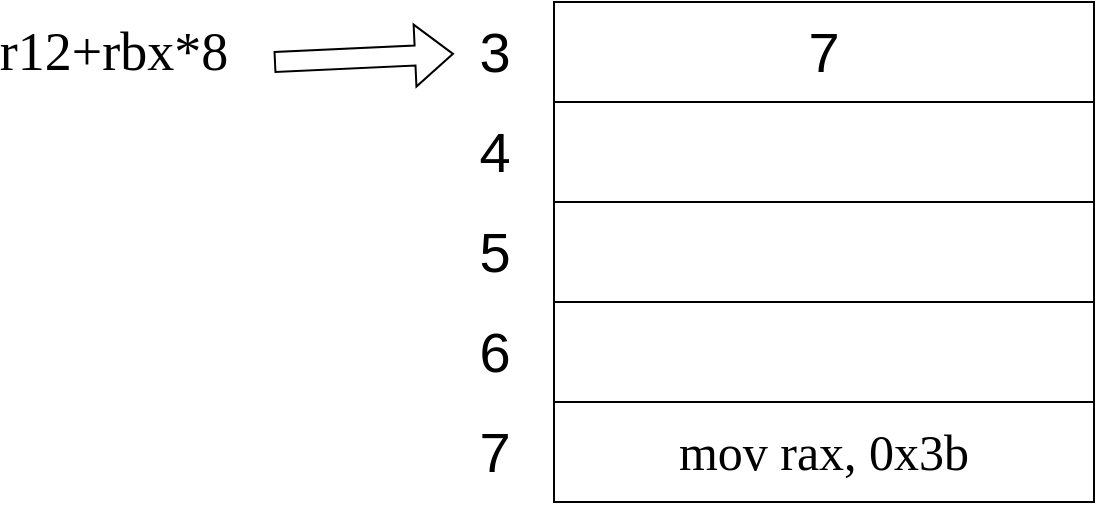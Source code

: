 <mxfile version="20.2.3" type="device"><diagram id="jKchpkR6isNgyq9xDxMg" name="第 1 页"><mxGraphModel dx="934" dy="801" grid="1" gridSize="10" guides="1" tooltips="1" connect="1" arrows="1" fold="1" page="1" pageScale="1" pageWidth="827" pageHeight="1169" math="0" shadow="0"><root><mxCell id="0"/><mxCell id="1" parent="0"/><mxCell id="7yRMf2WSsnLHNo13e1CM-1" value="&lt;font style=&quot;font-size: 28px;&quot;&gt;7&lt;/font&gt;" style="rounded=0;whiteSpace=wrap;html=1;" vertex="1" parent="1"><mxGeometry x="660" y="160" width="270" height="50" as="geometry"/></mxCell><mxCell id="7yRMf2WSsnLHNo13e1CM-2" value="" style="rounded=0;whiteSpace=wrap;html=1;" vertex="1" parent="1"><mxGeometry x="660" y="210" width="270" height="50" as="geometry"/></mxCell><mxCell id="7yRMf2WSsnLHNo13e1CM-3" value="" style="rounded=0;whiteSpace=wrap;html=1;" vertex="1" parent="1"><mxGeometry x="660" y="260" width="270" height="50" as="geometry"/></mxCell><mxCell id="7yRMf2WSsnLHNo13e1CM-4" value="" style="rounded=0;whiteSpace=wrap;html=1;" vertex="1" parent="1"><mxGeometry x="660" y="310" width="270" height="50" as="geometry"/></mxCell><mxCell id="7yRMf2WSsnLHNo13e1CM-5" value="&lt;font style=&quot;&quot;&gt;&lt;span style=&quot;font-size: 25px;&quot;&gt;&lt;font face=&quot;consolas&quot;&gt;mov rax, 0x3b&lt;/font&gt;&lt;/span&gt;&lt;br&gt;&lt;/font&gt;" style="rounded=0;whiteSpace=wrap;html=1;" vertex="1" parent="1"><mxGeometry x="660" y="360" width="270" height="50" as="geometry"/></mxCell><mxCell id="7yRMf2WSsnLHNo13e1CM-6" value="&lt;font style=&quot;font-size: 28px;&quot;&gt;3&lt;/font&gt;" style="text;html=1;align=center;verticalAlign=middle;resizable=0;points=[];autosize=1;strokeColor=none;fillColor=none;" vertex="1" parent="1"><mxGeometry x="610" y="160" width="40" height="50" as="geometry"/></mxCell><mxCell id="7yRMf2WSsnLHNo13e1CM-7" value="&lt;font style=&quot;font-size: 28px;&quot;&gt;4&lt;/font&gt;" style="text;html=1;align=center;verticalAlign=middle;resizable=0;points=[];autosize=1;strokeColor=none;fillColor=none;" vertex="1" parent="1"><mxGeometry x="610" y="210" width="40" height="50" as="geometry"/></mxCell><mxCell id="7yRMf2WSsnLHNo13e1CM-8" value="&lt;font style=&quot;font-size: 28px;&quot;&gt;5&lt;/font&gt;" style="text;html=1;align=center;verticalAlign=middle;resizable=0;points=[];autosize=1;strokeColor=none;fillColor=none;" vertex="1" parent="1"><mxGeometry x="610" y="260" width="40" height="50" as="geometry"/></mxCell><mxCell id="7yRMf2WSsnLHNo13e1CM-9" value="&lt;font style=&quot;font-size: 28px;&quot;&gt;6&lt;/font&gt;" style="text;html=1;align=center;verticalAlign=middle;resizable=0;points=[];autosize=1;strokeColor=none;fillColor=none;" vertex="1" parent="1"><mxGeometry x="610" y="310" width="40" height="50" as="geometry"/></mxCell><mxCell id="7yRMf2WSsnLHNo13e1CM-10" value="&lt;font style=&quot;font-size: 28px;&quot;&gt;7&lt;/font&gt;" style="text;html=1;align=center;verticalAlign=middle;resizable=0;points=[];autosize=1;strokeColor=none;fillColor=none;" vertex="1" parent="1"><mxGeometry x="610" y="360" width="40" height="50" as="geometry"/></mxCell><mxCell id="7yRMf2WSsnLHNo13e1CM-11" value="r12+rbx*8" style="text;html=1;strokeColor=none;fillColor=none;align=center;verticalAlign=middle;whiteSpace=wrap;rounded=0;fontSize=27;fontFamily=consolas;" vertex="1" parent="1"><mxGeometry x="410" y="170" width="60" height="30" as="geometry"/></mxCell><mxCell id="7yRMf2WSsnLHNo13e1CM-15" value="" style="shape=flexArrow;endArrow=classic;html=1;rounded=0;fontSize=27;" edge="1" parent="1" target="7yRMf2WSsnLHNo13e1CM-6"><mxGeometry width="50" height="50" relative="1" as="geometry"><mxPoint x="520" y="190" as="sourcePoint"/><mxPoint x="770" y="230" as="targetPoint"/></mxGeometry></mxCell></root></mxGraphModel></diagram></mxfile>